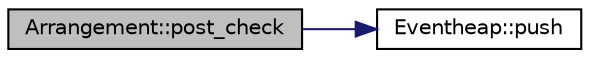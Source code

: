 digraph "Arrangement::post_check"
{
 // LATEX_PDF_SIZE
  edge [fontname="Helvetica",fontsize="10",labelfontname="Helvetica",labelfontsize="10"];
  node [fontname="Helvetica",fontsize="10",shape=record];
  rankdir="LR";
  Node1 [label="Arrangement::post_check",height=0.2,width=0.4,color="black", fillcolor="grey75", style="filled", fontcolor="black",tooltip=" "];
  Node1 -> Node2 [color="midnightblue",fontsize="10",style="solid",fontname="Helvetica"];
  Node2 [label="Eventheap::push",height=0.2,width=0.4,color="black", fillcolor="white", style="filled",URL="$d3/d46/class_eventheap.html#ae1dcfb260def65a6a94ee57b8a00dfc4",tooltip=" "];
}
